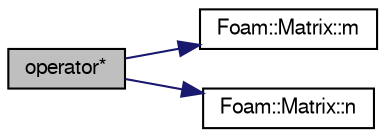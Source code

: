 digraph "operator*"
{
  bgcolor="transparent";
  edge [fontname="FreeSans",fontsize="10",labelfontname="FreeSans",labelfontsize="10"];
  node [fontname="FreeSans",fontsize="10",shape=record];
  rankdir="LR";
  Node110600 [label="operator*",height=0.2,width=0.4,color="black", fillcolor="grey75", style="filled", fontcolor="black"];
  Node110600 -> Node110601 [color="midnightblue",fontsize="10",style="solid",fontname="FreeSans"];
  Node110601 [label="Foam::Matrix::m",height=0.2,width=0.4,color="black",URL="$a26774.html#a910305ebc963132f09b276357a5a6da0",tooltip="Return the number of columns. "];
  Node110600 -> Node110602 [color="midnightblue",fontsize="10",style="solid",fontname="FreeSans"];
  Node110602 [label="Foam::Matrix::n",height=0.2,width=0.4,color="black",URL="$a26774.html#a8a840ce72ef06572aff1f3e950889757",tooltip="Return the number of rows. "];
}
